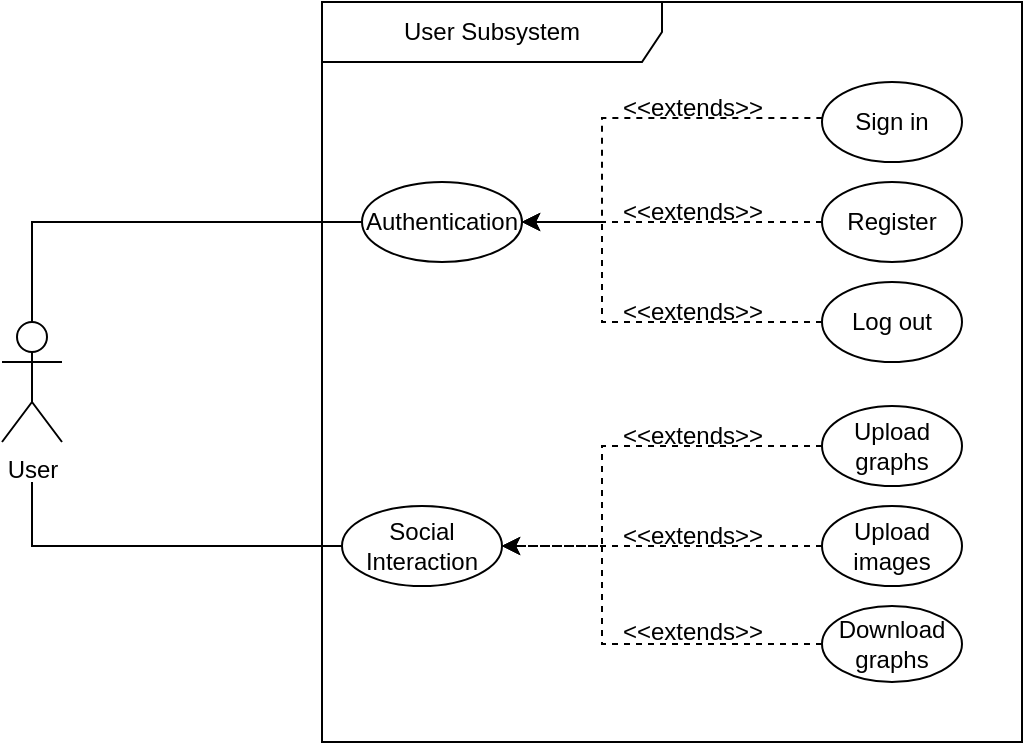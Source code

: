 <mxfile version="21.3.2" type="google">
  <diagram id="C5RBs43oDa-KdzZeNtuy" name="Page-1">
    <mxGraphModel grid="1" page="1" gridSize="10" guides="1" tooltips="1" connect="1" arrows="1" fold="1" pageScale="1" pageWidth="827" pageHeight="1169" math="0" shadow="0">
      <root>
        <mxCell id="WIyWlLk6GJQsqaUBKTNV-0" />
        <mxCell id="WIyWlLk6GJQsqaUBKTNV-1" parent="WIyWlLk6GJQsqaUBKTNV-0" />
        <mxCell id="Cfh2bIXvD_0wuGt__YJK-0" style="edgeStyle=orthogonalEdgeStyle;rounded=0;orthogonalLoop=1;jettySize=auto;html=1;endArrow=none;endFill=0;" edge="1" parent="WIyWlLk6GJQsqaUBKTNV-1" source="Cfh2bIXvD_0wuGt__YJK-2" target="Cfh2bIXvD_0wuGt__YJK-10">
          <mxGeometry relative="1" as="geometry">
            <Array as="points">
              <mxPoint x="65" y="230" />
            </Array>
          </mxGeometry>
        </mxCell>
        <mxCell id="Cfh2bIXvD_0wuGt__YJK-1" style="edgeStyle=orthogonalEdgeStyle;rounded=0;orthogonalLoop=1;jettySize=auto;html=1;entryX=0;entryY=0.5;entryDx=0;entryDy=0;endArrow=none;endFill=0;" edge="1" parent="WIyWlLk6GJQsqaUBKTNV-1" target="Cfh2bIXvD_0wuGt__YJK-14">
          <mxGeometry relative="1" as="geometry">
            <Array as="points">
              <mxPoint x="160" y="392" />
              <mxPoint x="160" y="392" />
            </Array>
            <mxPoint x="65" y="360" as="sourcePoint" />
          </mxGeometry>
        </mxCell>
        <mxCell id="Cfh2bIXvD_0wuGt__YJK-2" value="User" style="shape=umlActor;verticalLabelPosition=bottom;verticalAlign=top;html=1;" vertex="1" parent="WIyWlLk6GJQsqaUBKTNV-1">
          <mxGeometry x="50" y="280" width="30" height="60" as="geometry" />
        </mxCell>
        <mxCell id="Cfh2bIXvD_0wuGt__YJK-3" value="User Subsystem" style="shape=umlFrame;whiteSpace=wrap;html=1;pointerEvents=0;width=170;height=30;" vertex="1" parent="WIyWlLk6GJQsqaUBKTNV-1">
          <mxGeometry x="210" y="120" width="350" height="370" as="geometry" />
        </mxCell>
        <mxCell id="Cfh2bIXvD_0wuGt__YJK-4" style="edgeStyle=orthogonalEdgeStyle;rounded=0;orthogonalLoop=1;jettySize=auto;html=1;entryX=1;entryY=0.5;entryDx=0;entryDy=0;dashed=1;" edge="1" parent="WIyWlLk6GJQsqaUBKTNV-1" source="Cfh2bIXvD_0wuGt__YJK-5" target="Cfh2bIXvD_0wuGt__YJK-10">
          <mxGeometry relative="1" as="geometry">
            <Array as="points">
              <mxPoint x="350" y="178" />
              <mxPoint x="350" y="230" />
            </Array>
          </mxGeometry>
        </mxCell>
        <mxCell id="Cfh2bIXvD_0wuGt__YJK-5" value="Sign in" style="ellipse;whiteSpace=wrap;html=1;" vertex="1" parent="WIyWlLk6GJQsqaUBKTNV-1">
          <mxGeometry x="460" y="160" width="70" height="40" as="geometry" />
        </mxCell>
        <mxCell id="Cfh2bIXvD_0wuGt__YJK-6" style="edgeStyle=orthogonalEdgeStyle;rounded=0;orthogonalLoop=1;jettySize=auto;html=1;entryX=1;entryY=0.5;entryDx=0;entryDy=0;dashed=1;" edge="1" parent="WIyWlLk6GJQsqaUBKTNV-1" source="Cfh2bIXvD_0wuGt__YJK-7" target="Cfh2bIXvD_0wuGt__YJK-10">
          <mxGeometry relative="1" as="geometry">
            <Array as="points">
              <mxPoint x="360" y="230" />
              <mxPoint x="360" y="230" />
            </Array>
          </mxGeometry>
        </mxCell>
        <mxCell id="Cfh2bIXvD_0wuGt__YJK-7" value="Register" style="ellipse;whiteSpace=wrap;html=1;" vertex="1" parent="WIyWlLk6GJQsqaUBKTNV-1">
          <mxGeometry x="460" y="210" width="70" height="40" as="geometry" />
        </mxCell>
        <mxCell id="Cfh2bIXvD_0wuGt__YJK-8" style="edgeStyle=orthogonalEdgeStyle;rounded=0;orthogonalLoop=1;jettySize=auto;html=1;entryX=1;entryY=0.5;entryDx=0;entryDy=0;dashed=1;" edge="1" parent="WIyWlLk6GJQsqaUBKTNV-1" source="Cfh2bIXvD_0wuGt__YJK-9" target="Cfh2bIXvD_0wuGt__YJK-10">
          <mxGeometry relative="1" as="geometry">
            <Array as="points">
              <mxPoint x="350" y="280" />
              <mxPoint x="350" y="230" />
            </Array>
          </mxGeometry>
        </mxCell>
        <mxCell id="Cfh2bIXvD_0wuGt__YJK-9" value="Log out" style="ellipse;whiteSpace=wrap;html=1;" vertex="1" parent="WIyWlLk6GJQsqaUBKTNV-1">
          <mxGeometry x="460" y="260" width="70" height="40" as="geometry" />
        </mxCell>
        <mxCell id="Cfh2bIXvD_0wuGt__YJK-10" value="Authentication" style="ellipse;whiteSpace=wrap;html=1;" vertex="1" parent="WIyWlLk6GJQsqaUBKTNV-1">
          <mxGeometry x="230" y="210" width="80" height="40" as="geometry" />
        </mxCell>
        <mxCell id="Cfh2bIXvD_0wuGt__YJK-11" value="&amp;lt;&amp;lt;extends&amp;gt;&amp;gt;" style="text;html=1;align=center;verticalAlign=middle;resizable=0;points=[];autosize=1;strokeColor=none;fillColor=none;" vertex="1" parent="WIyWlLk6GJQsqaUBKTNV-1">
          <mxGeometry x="350" y="158" width="90" height="30" as="geometry" />
        </mxCell>
        <mxCell id="Cfh2bIXvD_0wuGt__YJK-12" value="&amp;lt;&amp;lt;extends&amp;gt;&amp;gt;" style="text;html=1;align=center;verticalAlign=middle;resizable=0;points=[];autosize=1;strokeColor=none;fillColor=none;" vertex="1" parent="WIyWlLk6GJQsqaUBKTNV-1">
          <mxGeometry x="350" y="210" width="90" height="30" as="geometry" />
        </mxCell>
        <mxCell id="Cfh2bIXvD_0wuGt__YJK-13" value="&amp;lt;&amp;lt;extends&amp;gt;&amp;gt;" style="text;html=1;align=center;verticalAlign=middle;resizable=0;points=[];autosize=1;strokeColor=none;fillColor=none;" vertex="1" parent="WIyWlLk6GJQsqaUBKTNV-1">
          <mxGeometry x="350" y="260" width="90" height="30" as="geometry" />
        </mxCell>
        <mxCell id="Cfh2bIXvD_0wuGt__YJK-14" value="Social Interaction" style="ellipse;whiteSpace=wrap;html=1;" vertex="1" parent="WIyWlLk6GJQsqaUBKTNV-1">
          <mxGeometry x="220" y="372" width="80" height="40" as="geometry" />
        </mxCell>
        <mxCell id="Cfh2bIXvD_0wuGt__YJK-15" style="edgeStyle=orthogonalEdgeStyle;rounded=0;orthogonalLoop=1;jettySize=auto;html=1;entryX=1;entryY=0.5;entryDx=0;entryDy=0;dashed=1;" edge="1" parent="WIyWlLk6GJQsqaUBKTNV-1" source="Cfh2bIXvD_0wuGt__YJK-16" target="Cfh2bIXvD_0wuGt__YJK-14">
          <mxGeometry relative="1" as="geometry">
            <Array as="points">
              <mxPoint x="350" y="342" />
              <mxPoint x="350" y="392" />
            </Array>
          </mxGeometry>
        </mxCell>
        <mxCell id="Cfh2bIXvD_0wuGt__YJK-16" value="Upload graphs" style="ellipse;whiteSpace=wrap;html=1;" vertex="1" parent="WIyWlLk6GJQsqaUBKTNV-1">
          <mxGeometry x="460" y="322" width="70" height="40" as="geometry" />
        </mxCell>
        <mxCell id="Cfh2bIXvD_0wuGt__YJK-17" style="edgeStyle=orthogonalEdgeStyle;rounded=0;orthogonalLoop=1;jettySize=auto;html=1;entryX=1;entryY=0.5;entryDx=0;entryDy=0;dashed=1;" edge="1" parent="WIyWlLk6GJQsqaUBKTNV-1" source="Cfh2bIXvD_0wuGt__YJK-18" target="Cfh2bIXvD_0wuGt__YJK-14">
          <mxGeometry relative="1" as="geometry" />
        </mxCell>
        <mxCell id="Cfh2bIXvD_0wuGt__YJK-18" value="Upload images" style="ellipse;whiteSpace=wrap;html=1;" vertex="1" parent="WIyWlLk6GJQsqaUBKTNV-1">
          <mxGeometry x="460" y="372" width="70" height="40" as="geometry" />
        </mxCell>
        <mxCell id="Cfh2bIXvD_0wuGt__YJK-19" style="edgeStyle=orthogonalEdgeStyle;rounded=0;orthogonalLoop=1;jettySize=auto;html=1;entryX=1;entryY=0.5;entryDx=0;entryDy=0;dashed=1;" edge="1" parent="WIyWlLk6GJQsqaUBKTNV-1" source="Cfh2bIXvD_0wuGt__YJK-20" target="Cfh2bIXvD_0wuGt__YJK-14">
          <mxGeometry relative="1" as="geometry">
            <Array as="points">
              <mxPoint x="350" y="441" />
              <mxPoint x="350" y="392" />
            </Array>
          </mxGeometry>
        </mxCell>
        <mxCell id="Cfh2bIXvD_0wuGt__YJK-20" value="Download graphs" style="ellipse;whiteSpace=wrap;html=1;" vertex="1" parent="WIyWlLk6GJQsqaUBKTNV-1">
          <mxGeometry x="460" y="422" width="70" height="38" as="geometry" />
        </mxCell>
        <mxCell id="Cfh2bIXvD_0wuGt__YJK-21" value="&amp;lt;&amp;lt;extends&amp;gt;&amp;gt;" style="text;html=1;align=center;verticalAlign=middle;resizable=0;points=[];autosize=1;strokeColor=none;fillColor=none;" vertex="1" parent="WIyWlLk6GJQsqaUBKTNV-1">
          <mxGeometry x="350" y="322" width="90" height="30" as="geometry" />
        </mxCell>
        <mxCell id="Cfh2bIXvD_0wuGt__YJK-22" value="&amp;lt;&amp;lt;extends&amp;gt;&amp;gt;" style="text;html=1;align=center;verticalAlign=middle;resizable=0;points=[];autosize=1;strokeColor=none;fillColor=none;" vertex="1" parent="WIyWlLk6GJQsqaUBKTNV-1">
          <mxGeometry x="350" y="372" width="90" height="30" as="geometry" />
        </mxCell>
        <mxCell id="Cfh2bIXvD_0wuGt__YJK-23" value="&amp;lt;&amp;lt;extends&amp;gt;&amp;gt;" style="text;html=1;align=center;verticalAlign=middle;resizable=0;points=[];autosize=1;strokeColor=none;fillColor=none;" vertex="1" parent="WIyWlLk6GJQsqaUBKTNV-1">
          <mxGeometry x="350" y="420" width="90" height="30" as="geometry" />
        </mxCell>
      </root>
    </mxGraphModel>
  </diagram>
</mxfile>
